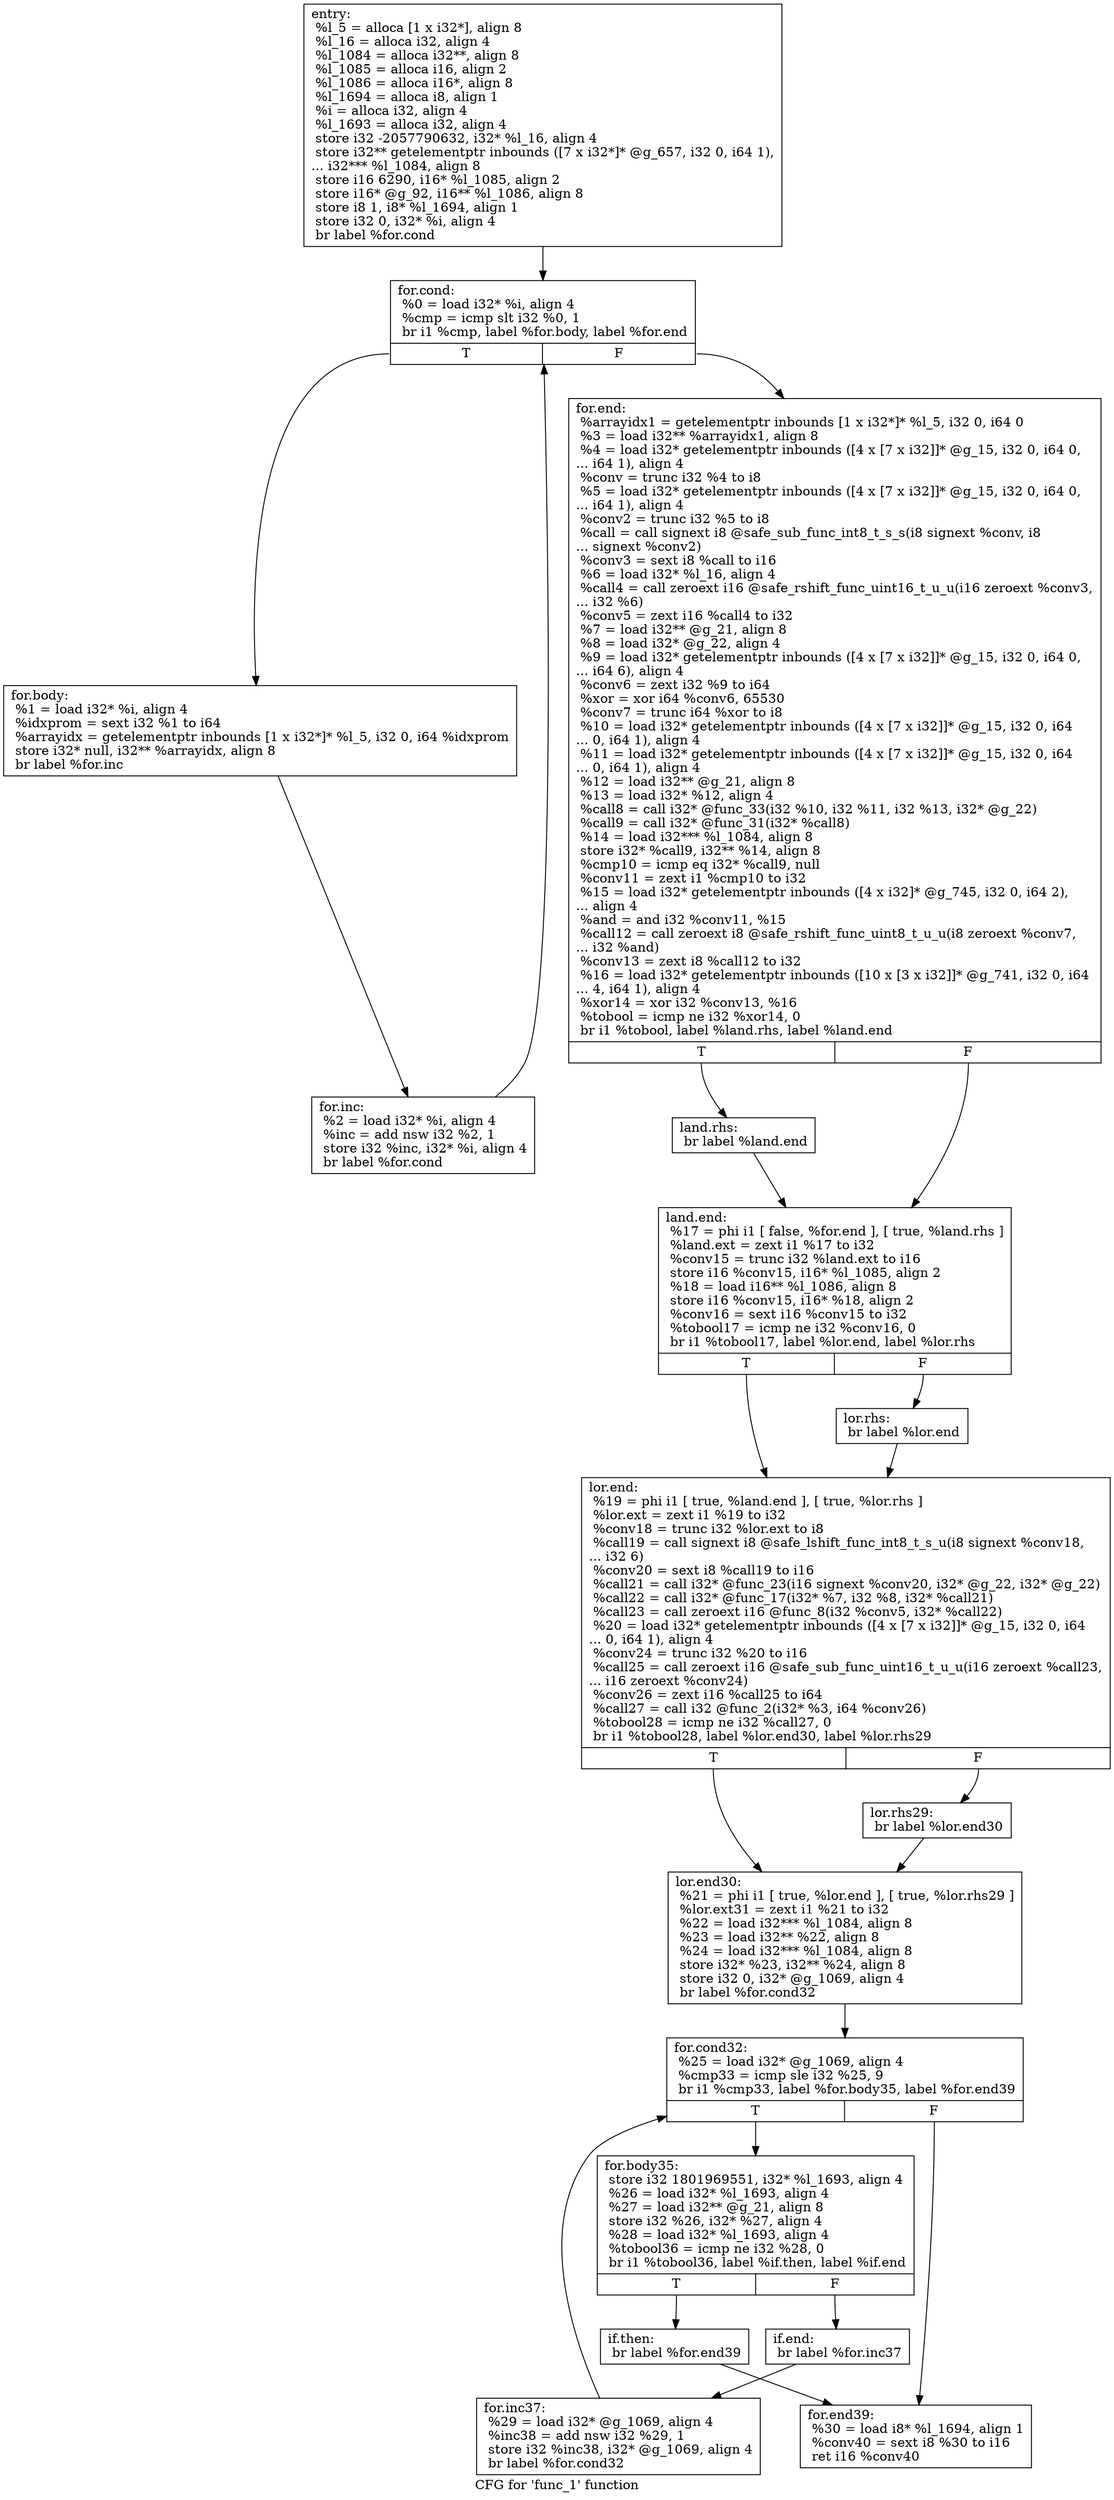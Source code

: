 digraph "CFG for 'func_1' function" {
	label="CFG for 'func_1' function";

	Node0xa5e70d0 [shape=record,label="{entry:\l  %l_5 = alloca [1 x i32*], align 8\l  %l_16 = alloca i32, align 4\l  %l_1084 = alloca i32**, align 8\l  %l_1085 = alloca i16, align 2\l  %l_1086 = alloca i16*, align 8\l  %l_1694 = alloca i8, align 1\l  %i = alloca i32, align 4\l  %l_1693 = alloca i32, align 4\l  store i32 -2057790632, i32* %l_16, align 4\l  store i32** getelementptr inbounds ([7 x i32*]* @g_657, i32 0, i64 1),\l... i32*** %l_1084, align 8\l  store i16 6290, i16* %l_1085, align 2\l  store i16* @g_92, i16** %l_1086, align 8\l  store i8 1, i8* %l_1694, align 1\l  store i32 0, i32* %i, align 4\l  br label %for.cond\l}"];
	Node0xa5e70d0 -> Node0xa5e7100;
	Node0xa5e7100 [shape=record,label="{for.cond:                                         \l  %0 = load i32* %i, align 4\l  %cmp = icmp slt i32 %0, 1\l  br i1 %cmp, label %for.body, label %for.end\l|{<s0>T|<s1>F}}"];
	Node0xa5e7100:s0 -> Node0xa5e73d8;
	Node0xa5e7100:s1 -> Node0xa5e7438;
	Node0xa5e73d8 [shape=record,label="{for.body:                                         \l  %1 = load i32* %i, align 4\l  %idxprom = sext i32 %1 to i64\l  %arrayidx = getelementptr inbounds [1 x i32*]* %l_5, i32 0, i64 %idxprom\l  store i32* null, i32** %arrayidx, align 8\l  br label %for.inc\l}"];
	Node0xa5e73d8 -> Node0xa5e7408;
	Node0xa5e7408 [shape=record,label="{for.inc:                                          \l  %2 = load i32* %i, align 4\l  %inc = add nsw i32 %2, 1\l  store i32 %inc, i32* %i, align 4\l  br label %for.cond\l}"];
	Node0xa5e7408 -> Node0xa5e7100;
	Node0xa5e7438 [shape=record,label="{for.end:                                          \l  %arrayidx1 = getelementptr inbounds [1 x i32*]* %l_5, i32 0, i64 0\l  %3 = load i32** %arrayidx1, align 8\l  %4 = load i32* getelementptr inbounds ([4 x [7 x i32]]* @g_15, i32 0, i64 0,\l... i64 1), align 4\l  %conv = trunc i32 %4 to i8\l  %5 = load i32* getelementptr inbounds ([4 x [7 x i32]]* @g_15, i32 0, i64 0,\l... i64 1), align 4\l  %conv2 = trunc i32 %5 to i8\l  %call = call signext i8 @safe_sub_func_int8_t_s_s(i8 signext %conv, i8\l... signext %conv2)\l  %conv3 = sext i8 %call to i16\l  %6 = load i32* %l_16, align 4\l  %call4 = call zeroext i16 @safe_rshift_func_uint16_t_u_u(i16 zeroext %conv3,\l... i32 %6)\l  %conv5 = zext i16 %call4 to i32\l  %7 = load i32** @g_21, align 8\l  %8 = load i32* @g_22, align 4\l  %9 = load i32* getelementptr inbounds ([4 x [7 x i32]]* @g_15, i32 0, i64 0,\l... i64 6), align 4\l  %conv6 = zext i32 %9 to i64\l  %xor = xor i64 %conv6, 65530\l  %conv7 = trunc i64 %xor to i8\l  %10 = load i32* getelementptr inbounds ([4 x [7 x i32]]* @g_15, i32 0, i64\l... 0, i64 1), align 4\l  %11 = load i32* getelementptr inbounds ([4 x [7 x i32]]* @g_15, i32 0, i64\l... 0, i64 1), align 4\l  %12 = load i32** @g_21, align 8\l  %13 = load i32* %12, align 4\l  %call8 = call i32* @func_33(i32 %10, i32 %11, i32 %13, i32* @g_22)\l  %call9 = call i32* @func_31(i32* %call8)\l  %14 = load i32*** %l_1084, align 8\l  store i32* %call9, i32** %14, align 8\l  %cmp10 = icmp eq i32* %call9, null\l  %conv11 = zext i1 %cmp10 to i32\l  %15 = load i32* getelementptr inbounds ([4 x i32]* @g_745, i32 0, i64 2),\l... align 4\l  %and = and i32 %conv11, %15\l  %call12 = call zeroext i8 @safe_rshift_func_uint8_t_u_u(i8 zeroext %conv7,\l... i32 %and)\l  %conv13 = zext i8 %call12 to i32\l  %16 = load i32* getelementptr inbounds ([10 x [3 x i32]]* @g_741, i32 0, i64\l... 4, i64 1), align 4\l  %xor14 = xor i32 %conv13, %16\l  %tobool = icmp ne i32 %xor14, 0\l  br i1 %tobool, label %land.rhs, label %land.end\l|{<s0>T|<s1>F}}"];
	Node0xa5e7438:s0 -> Node0xa5e7468;
	Node0xa5e7438:s1 -> Node0xa5e7498;
	Node0xa5e7468 [shape=record,label="{land.rhs:                                         \l  br label %land.end\l}"];
	Node0xa5e7468 -> Node0xa5e7498;
	Node0xa5e7498 [shape=record,label="{land.end:                                         \l  %17 = phi i1 [ false, %for.end ], [ true, %land.rhs ]\l  %land.ext = zext i1 %17 to i32\l  %conv15 = trunc i32 %land.ext to i16\l  store i16 %conv15, i16* %l_1085, align 2\l  %18 = load i16** %l_1086, align 8\l  store i16 %conv15, i16* %18, align 2\l  %conv16 = sext i16 %conv15 to i32\l  %tobool17 = icmp ne i32 %conv16, 0\l  br i1 %tobool17, label %lor.end, label %lor.rhs\l|{<s0>T|<s1>F}}"];
	Node0xa5e7498:s0 -> Node0xa5e74f8;
	Node0xa5e7498:s1 -> Node0xa5e74c8;
	Node0xa5e74c8 [shape=record,label="{lor.rhs:                                          \l  br label %lor.end\l}"];
	Node0xa5e74c8 -> Node0xa5e74f8;
	Node0xa5e74f8 [shape=record,label="{lor.end:                                          \l  %19 = phi i1 [ true, %land.end ], [ true, %lor.rhs ]\l  %lor.ext = zext i1 %19 to i32\l  %conv18 = trunc i32 %lor.ext to i8\l  %call19 = call signext i8 @safe_lshift_func_int8_t_s_u(i8 signext %conv18,\l... i32 6)\l  %conv20 = sext i8 %call19 to i16\l  %call21 = call i32* @func_23(i16 signext %conv20, i32* @g_22, i32* @g_22)\l  %call22 = call i32* @func_17(i32* %7, i32 %8, i32* %call21)\l  %call23 = call zeroext i16 @func_8(i32 %conv5, i32* %call22)\l  %20 = load i32* getelementptr inbounds ([4 x [7 x i32]]* @g_15, i32 0, i64\l... 0, i64 1), align 4\l  %conv24 = trunc i32 %20 to i16\l  %call25 = call zeroext i16 @safe_sub_func_uint16_t_u_u(i16 zeroext %call23,\l... i16 zeroext %conv24)\l  %conv26 = zext i16 %call25 to i64\l  %call27 = call i32 @func_2(i32* %3, i64 %conv26)\l  %tobool28 = icmp ne i32 %call27, 0\l  br i1 %tobool28, label %lor.end30, label %lor.rhs29\l|{<s0>T|<s1>F}}"];
	Node0xa5e74f8:s0 -> Node0xa5e7558;
	Node0xa5e74f8:s1 -> Node0xa5e7528;
	Node0xa5e7528 [shape=record,label="{lor.rhs29:                                        \l  br label %lor.end30\l}"];
	Node0xa5e7528 -> Node0xa5e7558;
	Node0xa5e7558 [shape=record,label="{lor.end30:                                        \l  %21 = phi i1 [ true, %lor.end ], [ true, %lor.rhs29 ]\l  %lor.ext31 = zext i1 %21 to i32\l  %22 = load i32*** %l_1084, align 8\l  %23 = load i32** %22, align 8\l  %24 = load i32*** %l_1084, align 8\l  store i32* %23, i32** %24, align 8\l  store i32 0, i32* @g_1069, align 4\l  br label %for.cond32\l}"];
	Node0xa5e7558 -> Node0xa5e7588;
	Node0xa5e7588 [shape=record,label="{for.cond32:                                       \l  %25 = load i32* @g_1069, align 4\l  %cmp33 = icmp sle i32 %25, 9\l  br i1 %cmp33, label %for.body35, label %for.end39\l|{<s0>T|<s1>F}}"];
	Node0xa5e7588:s0 -> Node0xa5e75b8;
	Node0xa5e7588:s1 -> Node0xa5e7678;
	Node0xa5e75b8 [shape=record,label="{for.body35:                                       \l  store i32 1801969551, i32* %l_1693, align 4\l  %26 = load i32* %l_1693, align 4\l  %27 = load i32** @g_21, align 8\l  store i32 %26, i32* %27, align 4\l  %28 = load i32* %l_1693, align 4\l  %tobool36 = icmp ne i32 %28, 0\l  br i1 %tobool36, label %if.then, label %if.end\l|{<s0>T|<s1>F}}"];
	Node0xa5e75b8:s0 -> Node0xa5e75e8;
	Node0xa5e75b8:s1 -> Node0xa5e7618;
	Node0xa5e75e8 [shape=record,label="{if.then:                                          \l  br label %for.end39\l}"];
	Node0xa5e75e8 -> Node0xa5e7678;
	Node0xa5e7618 [shape=record,label="{if.end:                                           \l  br label %for.inc37\l}"];
	Node0xa5e7618 -> Node0xa5e7648;
	Node0xa5e7648 [shape=record,label="{for.inc37:                                        \l  %29 = load i32* @g_1069, align 4\l  %inc38 = add nsw i32 %29, 1\l  store i32 %inc38, i32* @g_1069, align 4\l  br label %for.cond32\l}"];
	Node0xa5e7648 -> Node0xa5e7588;
	Node0xa5e7678 [shape=record,label="{for.end39:                                        \l  %30 = load i8* %l_1694, align 1\l  %conv40 = sext i8 %30 to i16\l  ret i16 %conv40\l}"];
}
